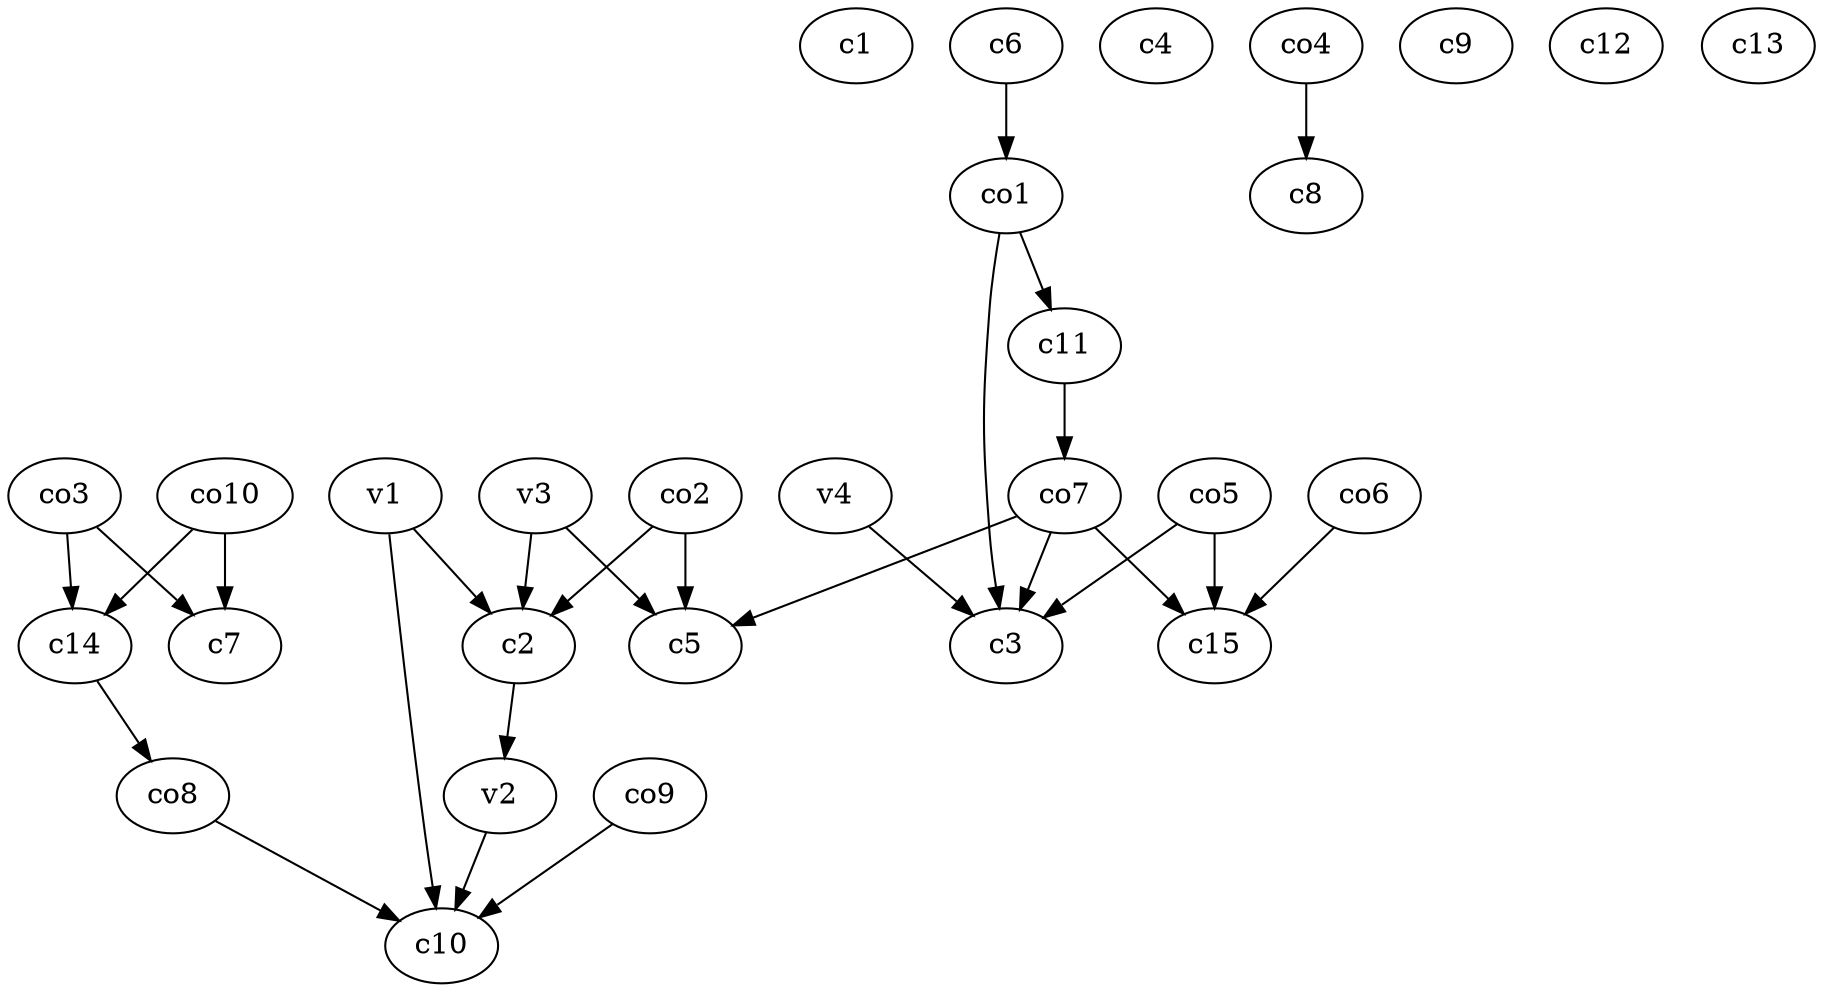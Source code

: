 strict digraph  {
c1;
c2;
c3;
c4;
c5;
c6;
c7;
c8;
c9;
c10;
c11;
c12;
c13;
c14;
c15;
v1;
v2;
v3;
v4;
co1;
co2;
co3;
co4;
co5;
co6;
co7;
co8;
co9;
co10;
c2 -> v2  [weight=1];
c6 -> co1  [weight=1];
c11 -> co7  [weight=1];
c14 -> co8  [weight=1];
v1 -> c10  [weight=1];
v1 -> c2  [weight=1];
v2 -> c10  [weight=1];
v3 -> c2  [weight=1];
v3 -> c5  [weight=1];
v4 -> c3  [weight=1];
co1 -> c11  [weight=1];
co1 -> c3  [weight=1];
co2 -> c5  [weight=1];
co2 -> c2  [weight=1];
co3 -> c7  [weight=1];
co3 -> c14  [weight=1];
co4 -> c8  [weight=1];
co5 -> c15  [weight=1];
co5 -> c3  [weight=1];
co6 -> c15  [weight=1];
co7 -> c5  [weight=1];
co7 -> c3  [weight=1];
co7 -> c15  [weight=1];
co8 -> c10  [weight=1];
co9 -> c10  [weight=1];
co10 -> c7  [weight=1];
co10 -> c14  [weight=1];
}
